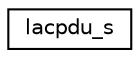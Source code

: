 digraph G
{
  edge [fontname="Helvetica",fontsize="10",labelfontname="Helvetica",labelfontsize="10"];
  node [fontname="Helvetica",fontsize="10",shape=record];
  rankdir="LR";
  Node1 [label="lacpdu_s",height=0.2,width=0.4,color="black", fillcolor="white", style="filled",URL="$structlacpdu__s.html"];
}
